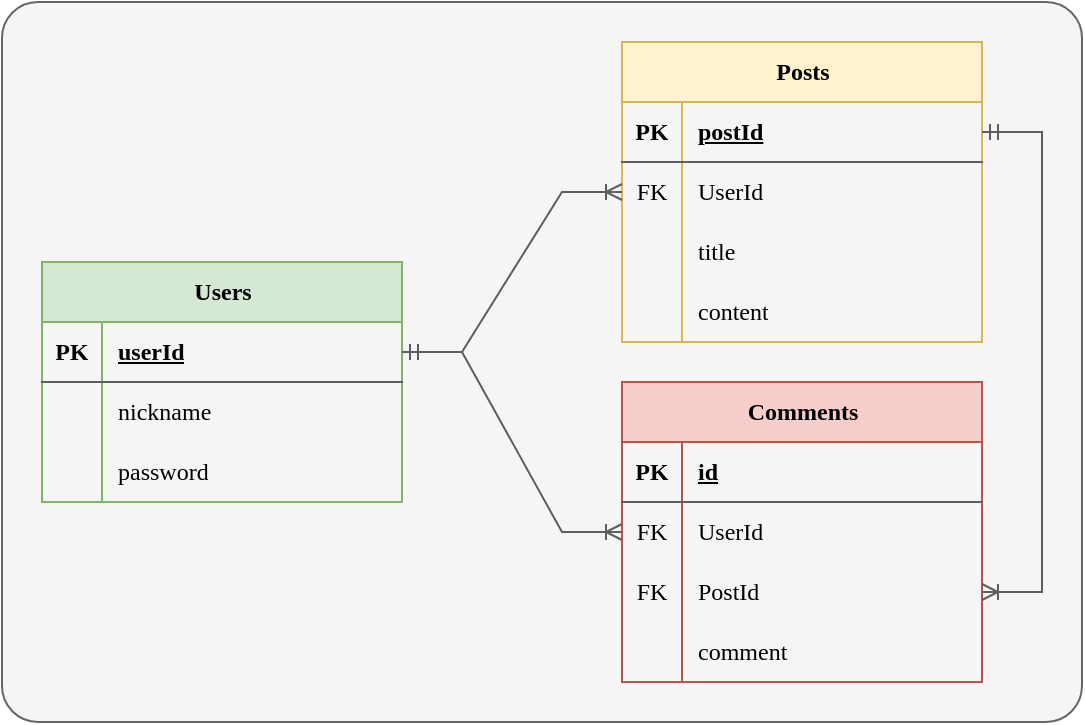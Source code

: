 <mxfile version="21.2.1" type="device">
  <diagram id="R2lEEEUBdFMjLlhIrx00" name="Page-1">
    <mxGraphModel dx="654" dy="648" grid="1" gridSize="10" guides="1" tooltips="1" connect="1" arrows="1" fold="1" page="1" pageScale="1" pageWidth="850" pageHeight="1100" math="0" shadow="0" extFonts="Permanent Marker^https://fonts.googleapis.com/css?family=Permanent+Marker">
      <root>
        <mxCell id="0" />
        <mxCell id="1" parent="0" />
        <mxCell id="Y0NzRnIVCQZDr0Ftlz9_-1" value="" style="rounded=1;whiteSpace=wrap;html=1;arcSize=5;fillColor=#f5f5f5;strokeColor=#666666;fontColor=#333333;" vertex="1" parent="1">
          <mxGeometry x="50" y="80" width="540" height="360" as="geometry" />
        </mxCell>
        <mxCell id="h26UOv-M8QjeNiwcDkXu-1" value="Users" style="shape=table;startSize=30;container=1;collapsible=1;childLayout=tableLayout;fixedRows=1;rowLines=0;fontStyle=1;align=center;resizeLast=1;html=1;fontFamily=Lucida Console;strokeColor=#82b366;fillColor=#d5e8d4;" parent="1" vertex="1">
          <mxGeometry x="70" y="210" width="180" height="120" as="geometry">
            <mxRectangle x="170" y="340" width="70" height="30" as="alternateBounds" />
          </mxGeometry>
        </mxCell>
        <mxCell id="h26UOv-M8QjeNiwcDkXu-2" value="" style="shape=tableRow;horizontal=0;startSize=0;swimlaneHead=0;swimlaneBody=0;fillColor=none;collapsible=0;dropTarget=0;points=[[0,0.5],[1,0.5]];portConstraint=eastwest;top=0;left=0;right=0;bottom=1;fontFamily=Lucida Console;strokeColor=#5E5E5E;" parent="h26UOv-M8QjeNiwcDkXu-1" vertex="1">
          <mxGeometry y="30" width="180" height="30" as="geometry" />
        </mxCell>
        <mxCell id="h26UOv-M8QjeNiwcDkXu-3" value="PK" style="shape=partialRectangle;connectable=0;fillColor=none;top=0;left=0;bottom=0;right=0;fontStyle=1;overflow=hidden;whiteSpace=wrap;html=1;fontFamily=Lucida Console;strokeColor=#5E5E5E;" parent="h26UOv-M8QjeNiwcDkXu-2" vertex="1">
          <mxGeometry width="30" height="30" as="geometry">
            <mxRectangle width="30" height="30" as="alternateBounds" />
          </mxGeometry>
        </mxCell>
        <mxCell id="h26UOv-M8QjeNiwcDkXu-4" value="userId" style="shape=partialRectangle;connectable=0;fillColor=none;top=0;left=0;bottom=0;right=0;align=left;spacingLeft=6;fontStyle=5;overflow=hidden;whiteSpace=wrap;html=1;fontFamily=Lucida Console;strokeColor=#5E5E5E;" parent="h26UOv-M8QjeNiwcDkXu-2" vertex="1">
          <mxGeometry x="30" width="150" height="30" as="geometry">
            <mxRectangle width="150" height="30" as="alternateBounds" />
          </mxGeometry>
        </mxCell>
        <mxCell id="h26UOv-M8QjeNiwcDkXu-5" value="" style="shape=tableRow;horizontal=0;startSize=0;swimlaneHead=0;swimlaneBody=0;fillColor=none;collapsible=0;dropTarget=0;points=[[0,0.5],[1,0.5]];portConstraint=eastwest;top=0;left=0;right=0;bottom=0;fontFamily=Lucida Console;strokeColor=#5E5E5E;" parent="h26UOv-M8QjeNiwcDkXu-1" vertex="1">
          <mxGeometry y="60" width="180" height="30" as="geometry" />
        </mxCell>
        <mxCell id="h26UOv-M8QjeNiwcDkXu-6" value="" style="shape=partialRectangle;connectable=0;fillColor=none;top=0;left=0;bottom=0;right=0;editable=1;overflow=hidden;whiteSpace=wrap;html=1;fontFamily=Lucida Console;strokeColor=#5E5E5E;" parent="h26UOv-M8QjeNiwcDkXu-5" vertex="1">
          <mxGeometry width="30" height="30" as="geometry">
            <mxRectangle width="30" height="30" as="alternateBounds" />
          </mxGeometry>
        </mxCell>
        <mxCell id="h26UOv-M8QjeNiwcDkXu-7" value="nickname" style="shape=partialRectangle;connectable=0;fillColor=none;top=0;left=0;bottom=0;right=0;align=left;spacingLeft=6;overflow=hidden;whiteSpace=wrap;html=1;fontFamily=Lucida Console;strokeColor=#5E5E5E;" parent="h26UOv-M8QjeNiwcDkXu-5" vertex="1">
          <mxGeometry x="30" width="150" height="30" as="geometry">
            <mxRectangle width="150" height="30" as="alternateBounds" />
          </mxGeometry>
        </mxCell>
        <mxCell id="h26UOv-M8QjeNiwcDkXu-8" value="" style="shape=tableRow;horizontal=0;startSize=0;swimlaneHead=0;swimlaneBody=0;fillColor=none;collapsible=0;dropTarget=0;points=[[0,0.5],[1,0.5]];portConstraint=eastwest;top=0;left=0;right=0;bottom=0;fontFamily=Lucida Console;strokeColor=#5E5E5E;" parent="h26UOv-M8QjeNiwcDkXu-1" vertex="1">
          <mxGeometry y="90" width="180" height="30" as="geometry" />
        </mxCell>
        <mxCell id="h26UOv-M8QjeNiwcDkXu-9" value="" style="shape=partialRectangle;connectable=0;fillColor=none;top=0;left=0;bottom=0;right=0;editable=1;overflow=hidden;whiteSpace=wrap;html=1;fontFamily=Lucida Console;strokeColor=#5E5E5E;" parent="h26UOv-M8QjeNiwcDkXu-8" vertex="1">
          <mxGeometry width="30" height="30" as="geometry">
            <mxRectangle width="30" height="30" as="alternateBounds" />
          </mxGeometry>
        </mxCell>
        <mxCell id="h26UOv-M8QjeNiwcDkXu-10" value="password" style="shape=partialRectangle;connectable=0;fillColor=none;top=0;left=0;bottom=0;right=0;align=left;spacingLeft=6;overflow=hidden;whiteSpace=wrap;html=1;fontFamily=Lucida Console;strokeColor=#5E5E5E;" parent="h26UOv-M8QjeNiwcDkXu-8" vertex="1">
          <mxGeometry x="30" width="150" height="30" as="geometry">
            <mxRectangle width="150" height="30" as="alternateBounds" />
          </mxGeometry>
        </mxCell>
        <mxCell id="h26UOv-M8QjeNiwcDkXu-14" value="Posts" style="shape=table;startSize=30;container=1;collapsible=1;childLayout=tableLayout;fixedRows=1;rowLines=0;fontStyle=1;align=center;resizeLast=1;html=1;fontFamily=Lucida Console;strokeColor=#d6b656;fillColor=#fff2cc;" parent="1" vertex="1">
          <mxGeometry x="360" y="100" width="180" height="150" as="geometry" />
        </mxCell>
        <mxCell id="h26UOv-M8QjeNiwcDkXu-15" value="" style="shape=tableRow;horizontal=0;startSize=0;swimlaneHead=0;swimlaneBody=0;fillColor=none;collapsible=0;dropTarget=0;points=[[0,0.5],[1,0.5]];portConstraint=eastwest;top=0;left=0;right=0;bottom=1;fontFamily=Lucida Console;strokeColor=#5E5E5E;" parent="h26UOv-M8QjeNiwcDkXu-14" vertex="1">
          <mxGeometry y="30" width="180" height="30" as="geometry" />
        </mxCell>
        <mxCell id="h26UOv-M8QjeNiwcDkXu-16" value="PK" style="shape=partialRectangle;connectable=0;fillColor=none;top=0;left=0;bottom=0;right=0;fontStyle=1;overflow=hidden;whiteSpace=wrap;html=1;fontFamily=Lucida Console;strokeColor=#5E5E5E;" parent="h26UOv-M8QjeNiwcDkXu-15" vertex="1">
          <mxGeometry width="30" height="30" as="geometry">
            <mxRectangle width="30" height="30" as="alternateBounds" />
          </mxGeometry>
        </mxCell>
        <mxCell id="h26UOv-M8QjeNiwcDkXu-17" value="postId" style="shape=partialRectangle;connectable=0;fillColor=none;top=0;left=0;bottom=0;right=0;align=left;spacingLeft=6;fontStyle=5;overflow=hidden;whiteSpace=wrap;html=1;fontFamily=Lucida Console;strokeColor=#5E5E5E;" parent="h26UOv-M8QjeNiwcDkXu-15" vertex="1">
          <mxGeometry x="30" width="150" height="30" as="geometry">
            <mxRectangle width="150" height="30" as="alternateBounds" />
          </mxGeometry>
        </mxCell>
        <mxCell id="h26UOv-M8QjeNiwcDkXu-18" value="" style="shape=tableRow;horizontal=0;startSize=0;swimlaneHead=0;swimlaneBody=0;fillColor=none;collapsible=0;dropTarget=0;points=[[0,0.5],[1,0.5]];portConstraint=eastwest;top=0;left=0;right=0;bottom=0;fontFamily=Lucida Console;strokeColor=#5E5E5E;" parent="h26UOv-M8QjeNiwcDkXu-14" vertex="1">
          <mxGeometry y="60" width="180" height="30" as="geometry" />
        </mxCell>
        <mxCell id="h26UOv-M8QjeNiwcDkXu-19" value="FK" style="shape=partialRectangle;connectable=0;fillColor=none;top=0;left=0;bottom=0;right=0;editable=1;overflow=hidden;whiteSpace=wrap;html=1;fontFamily=Lucida Console;strokeColor=#5E5E5E;" parent="h26UOv-M8QjeNiwcDkXu-18" vertex="1">
          <mxGeometry width="30" height="30" as="geometry">
            <mxRectangle width="30" height="30" as="alternateBounds" />
          </mxGeometry>
        </mxCell>
        <mxCell id="h26UOv-M8QjeNiwcDkXu-20" value="UserId" style="shape=partialRectangle;connectable=0;fillColor=none;top=0;left=0;bottom=0;right=0;align=left;spacingLeft=6;overflow=hidden;whiteSpace=wrap;html=1;fontFamily=Lucida Console;strokeColor=#5E5E5E;" parent="h26UOv-M8QjeNiwcDkXu-18" vertex="1">
          <mxGeometry x="30" width="150" height="30" as="geometry">
            <mxRectangle width="150" height="30" as="alternateBounds" />
          </mxGeometry>
        </mxCell>
        <mxCell id="h26UOv-M8QjeNiwcDkXu-21" value="" style="shape=tableRow;horizontal=0;startSize=0;swimlaneHead=0;swimlaneBody=0;fillColor=none;collapsible=0;dropTarget=0;points=[[0,0.5],[1,0.5]];portConstraint=eastwest;top=0;left=0;right=0;bottom=0;fontFamily=Lucida Console;strokeColor=#5E5E5E;" parent="h26UOv-M8QjeNiwcDkXu-14" vertex="1">
          <mxGeometry y="90" width="180" height="30" as="geometry" />
        </mxCell>
        <mxCell id="h26UOv-M8QjeNiwcDkXu-22" value="" style="shape=partialRectangle;connectable=0;fillColor=none;top=0;left=0;bottom=0;right=0;editable=1;overflow=hidden;whiteSpace=wrap;html=1;fontFamily=Lucida Console;strokeColor=#5E5E5E;" parent="h26UOv-M8QjeNiwcDkXu-21" vertex="1">
          <mxGeometry width="30" height="30" as="geometry">
            <mxRectangle width="30" height="30" as="alternateBounds" />
          </mxGeometry>
        </mxCell>
        <mxCell id="h26UOv-M8QjeNiwcDkXu-23" value="title" style="shape=partialRectangle;connectable=0;fillColor=none;top=0;left=0;bottom=0;right=0;align=left;spacingLeft=6;overflow=hidden;whiteSpace=wrap;html=1;fontFamily=Lucida Console;strokeColor=#5E5E5E;" parent="h26UOv-M8QjeNiwcDkXu-21" vertex="1">
          <mxGeometry x="30" width="150" height="30" as="geometry">
            <mxRectangle width="150" height="30" as="alternateBounds" />
          </mxGeometry>
        </mxCell>
        <mxCell id="h26UOv-M8QjeNiwcDkXu-24" value="" style="shape=tableRow;horizontal=0;startSize=0;swimlaneHead=0;swimlaneBody=0;fillColor=none;collapsible=0;dropTarget=0;points=[[0,0.5],[1,0.5]];portConstraint=eastwest;top=0;left=0;right=0;bottom=0;fontFamily=Lucida Console;strokeColor=#5E5E5E;" parent="h26UOv-M8QjeNiwcDkXu-14" vertex="1">
          <mxGeometry y="120" width="180" height="30" as="geometry" />
        </mxCell>
        <mxCell id="h26UOv-M8QjeNiwcDkXu-25" value="" style="shape=partialRectangle;connectable=0;fillColor=none;top=0;left=0;bottom=0;right=0;editable=1;overflow=hidden;whiteSpace=wrap;html=1;fontFamily=Lucida Console;strokeColor=#5E5E5E;" parent="h26UOv-M8QjeNiwcDkXu-24" vertex="1">
          <mxGeometry width="30" height="30" as="geometry">
            <mxRectangle width="30" height="30" as="alternateBounds" />
          </mxGeometry>
        </mxCell>
        <mxCell id="h26UOv-M8QjeNiwcDkXu-26" value="content" style="shape=partialRectangle;connectable=0;fillColor=none;top=0;left=0;bottom=0;right=0;align=left;spacingLeft=6;overflow=hidden;whiteSpace=wrap;html=1;fontFamily=Lucida Console;strokeColor=#5E5E5E;" parent="h26UOv-M8QjeNiwcDkXu-24" vertex="1">
          <mxGeometry x="30" width="150" height="30" as="geometry">
            <mxRectangle width="150" height="30" as="alternateBounds" />
          </mxGeometry>
        </mxCell>
        <mxCell id="h26UOv-M8QjeNiwcDkXu-27" value="Comments" style="shape=table;startSize=30;container=1;collapsible=1;childLayout=tableLayout;fixedRows=1;rowLines=0;fontStyle=1;align=center;resizeLast=1;html=1;fontFamily=Lucida Console;strokeColor=#b85450;fillColor=#f8cecc;" parent="1" vertex="1">
          <mxGeometry x="360" y="270" width="180" height="150" as="geometry" />
        </mxCell>
        <mxCell id="h26UOv-M8QjeNiwcDkXu-28" value="" style="shape=tableRow;horizontal=0;startSize=0;swimlaneHead=0;swimlaneBody=0;fillColor=none;collapsible=0;dropTarget=0;points=[[0,0.5],[1,0.5]];portConstraint=eastwest;top=0;left=0;right=0;bottom=1;fontFamily=Lucida Console;strokeColor=#5E5E5E;" parent="h26UOv-M8QjeNiwcDkXu-27" vertex="1">
          <mxGeometry y="30" width="180" height="30" as="geometry" />
        </mxCell>
        <mxCell id="h26UOv-M8QjeNiwcDkXu-29" value="PK" style="shape=partialRectangle;connectable=0;fillColor=none;top=0;left=0;bottom=0;right=0;fontStyle=1;overflow=hidden;whiteSpace=wrap;html=1;fontFamily=Lucida Console;strokeColor=#5E5E5E;" parent="h26UOv-M8QjeNiwcDkXu-28" vertex="1">
          <mxGeometry width="30" height="30" as="geometry">
            <mxRectangle width="30" height="30" as="alternateBounds" />
          </mxGeometry>
        </mxCell>
        <mxCell id="h26UOv-M8QjeNiwcDkXu-30" value="id" style="shape=partialRectangle;connectable=0;fillColor=none;top=0;left=0;bottom=0;right=0;align=left;spacingLeft=6;fontStyle=5;overflow=hidden;whiteSpace=wrap;html=1;fontFamily=Lucida Console;strokeColor=#5E5E5E;" parent="h26UOv-M8QjeNiwcDkXu-28" vertex="1">
          <mxGeometry x="30" width="150" height="30" as="geometry">
            <mxRectangle width="150" height="30" as="alternateBounds" />
          </mxGeometry>
        </mxCell>
        <mxCell id="h26UOv-M8QjeNiwcDkXu-31" value="" style="shape=tableRow;horizontal=0;startSize=0;swimlaneHead=0;swimlaneBody=0;fillColor=none;collapsible=0;dropTarget=0;points=[[0,0.5],[1,0.5]];portConstraint=eastwest;top=0;left=0;right=0;bottom=0;fontFamily=Lucida Console;strokeColor=#5E5E5E;" parent="h26UOv-M8QjeNiwcDkXu-27" vertex="1">
          <mxGeometry y="60" width="180" height="30" as="geometry" />
        </mxCell>
        <mxCell id="h26UOv-M8QjeNiwcDkXu-32" value="FK" style="shape=partialRectangle;connectable=0;fillColor=none;top=0;left=0;bottom=0;right=0;editable=1;overflow=hidden;whiteSpace=wrap;html=1;fontFamily=Lucida Console;strokeColor=#5E5E5E;" parent="h26UOv-M8QjeNiwcDkXu-31" vertex="1">
          <mxGeometry width="30" height="30" as="geometry">
            <mxRectangle width="30" height="30" as="alternateBounds" />
          </mxGeometry>
        </mxCell>
        <mxCell id="h26UOv-M8QjeNiwcDkXu-33" value="UserId" style="shape=partialRectangle;connectable=0;fillColor=none;top=0;left=0;bottom=0;right=0;align=left;spacingLeft=6;overflow=hidden;whiteSpace=wrap;html=1;fontFamily=Lucida Console;strokeColor=#5E5E5E;" parent="h26UOv-M8QjeNiwcDkXu-31" vertex="1">
          <mxGeometry x="30" width="150" height="30" as="geometry">
            <mxRectangle width="150" height="30" as="alternateBounds" />
          </mxGeometry>
        </mxCell>
        <mxCell id="h26UOv-M8QjeNiwcDkXu-34" value="" style="shape=tableRow;horizontal=0;startSize=0;swimlaneHead=0;swimlaneBody=0;fillColor=none;collapsible=0;dropTarget=0;points=[[0,0.5],[1,0.5]];portConstraint=eastwest;top=0;left=0;right=0;bottom=0;fontFamily=Lucida Console;strokeColor=#5E5E5E;" parent="h26UOv-M8QjeNiwcDkXu-27" vertex="1">
          <mxGeometry y="90" width="180" height="30" as="geometry" />
        </mxCell>
        <mxCell id="h26UOv-M8QjeNiwcDkXu-35" value="FK" style="shape=partialRectangle;connectable=0;fillColor=none;top=0;left=0;bottom=0;right=0;editable=1;overflow=hidden;whiteSpace=wrap;html=1;fontFamily=Lucida Console;strokeColor=#5E5E5E;" parent="h26UOv-M8QjeNiwcDkXu-34" vertex="1">
          <mxGeometry width="30" height="30" as="geometry">
            <mxRectangle width="30" height="30" as="alternateBounds" />
          </mxGeometry>
        </mxCell>
        <mxCell id="h26UOv-M8QjeNiwcDkXu-36" value="PostId" style="shape=partialRectangle;connectable=0;fillColor=none;top=0;left=0;bottom=0;right=0;align=left;spacingLeft=6;overflow=hidden;whiteSpace=wrap;html=1;fontFamily=Lucida Console;strokeColor=#5E5E5E;" parent="h26UOv-M8QjeNiwcDkXu-34" vertex="1">
          <mxGeometry x="30" width="150" height="30" as="geometry">
            <mxRectangle width="150" height="30" as="alternateBounds" />
          </mxGeometry>
        </mxCell>
        <mxCell id="h26UOv-M8QjeNiwcDkXu-37" value="" style="shape=tableRow;horizontal=0;startSize=0;swimlaneHead=0;swimlaneBody=0;fillColor=none;collapsible=0;dropTarget=0;points=[[0,0.5],[1,0.5]];portConstraint=eastwest;top=0;left=0;right=0;bottom=0;fontFamily=Lucida Console;strokeColor=#5E5E5E;" parent="h26UOv-M8QjeNiwcDkXu-27" vertex="1">
          <mxGeometry y="120" width="180" height="30" as="geometry" />
        </mxCell>
        <mxCell id="h26UOv-M8QjeNiwcDkXu-38" value="" style="shape=partialRectangle;connectable=0;fillColor=none;top=0;left=0;bottom=0;right=0;editable=1;overflow=hidden;whiteSpace=wrap;html=1;fontFamily=Lucida Console;strokeColor=#5E5E5E;" parent="h26UOv-M8QjeNiwcDkXu-37" vertex="1">
          <mxGeometry width="30" height="30" as="geometry">
            <mxRectangle width="30" height="30" as="alternateBounds" />
          </mxGeometry>
        </mxCell>
        <mxCell id="h26UOv-M8QjeNiwcDkXu-39" value="comment" style="shape=partialRectangle;connectable=0;fillColor=none;top=0;left=0;bottom=0;right=0;align=left;spacingLeft=6;overflow=hidden;whiteSpace=wrap;html=1;fontFamily=Lucida Console;strokeColor=#5E5E5E;" parent="h26UOv-M8QjeNiwcDkXu-37" vertex="1">
          <mxGeometry x="30" width="150" height="30" as="geometry">
            <mxRectangle width="150" height="30" as="alternateBounds" />
          </mxGeometry>
        </mxCell>
        <mxCell id="h26UOv-M8QjeNiwcDkXu-44" value="" style="edgeStyle=entityRelationEdgeStyle;fontSize=12;html=1;endArrow=ERoneToMany;startArrow=ERmandOne;rounded=0;exitX=1;exitY=0.5;exitDx=0;exitDy=0;entryX=0;entryY=0.5;entryDx=0;entryDy=0;strokeColor=#5E5E5E;" parent="1" source="h26UOv-M8QjeNiwcDkXu-2" target="h26UOv-M8QjeNiwcDkXu-18" edge="1">
          <mxGeometry width="100" height="100" relative="1" as="geometry">
            <mxPoint x="230" y="410" as="sourcePoint" />
            <mxPoint x="310" y="300" as="targetPoint" />
          </mxGeometry>
        </mxCell>
        <mxCell id="h26UOv-M8QjeNiwcDkXu-48" value="" style="edgeStyle=entityRelationEdgeStyle;fontSize=12;html=1;endArrow=ERoneToMany;startArrow=ERmandOne;rounded=0;exitX=1;exitY=0.5;exitDx=0;exitDy=0;entryX=0;entryY=0.5;entryDx=0;entryDy=0;strokeColor=#5E5E5E;" parent="1" source="h26UOv-M8QjeNiwcDkXu-2" target="h26UOv-M8QjeNiwcDkXu-31" edge="1">
          <mxGeometry width="100" height="100" relative="1" as="geometry">
            <mxPoint x="220" y="185" as="sourcePoint" />
            <mxPoint x="370" y="215" as="targetPoint" />
          </mxGeometry>
        </mxCell>
        <mxCell id="h26UOv-M8QjeNiwcDkXu-49" value="" style="edgeStyle=entityRelationEdgeStyle;fontSize=12;html=1;endArrow=ERoneToMany;startArrow=ERmandOne;rounded=0;exitX=1;exitY=0.5;exitDx=0;exitDy=0;entryX=1;entryY=0.5;entryDx=0;entryDy=0;strokeColor=#5E5E5E;" parent="1" source="h26UOv-M8QjeNiwcDkXu-15" target="h26UOv-M8QjeNiwcDkXu-34" edge="1">
          <mxGeometry width="100" height="100" relative="1" as="geometry">
            <mxPoint x="220" y="185" as="sourcePoint" />
            <mxPoint x="370" y="495" as="targetPoint" />
          </mxGeometry>
        </mxCell>
      </root>
    </mxGraphModel>
  </diagram>
</mxfile>
